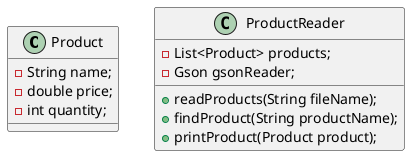 @startuml

class Product {
    -String name;
    -double price;
    -int quantity;
}

class ProductReader {
    -List<Product> products;
    -Gson gsonReader;

    +readProducts(String fileName);
    +findProduct(String productName);
    +printProduct(Product product);
}

@enduml